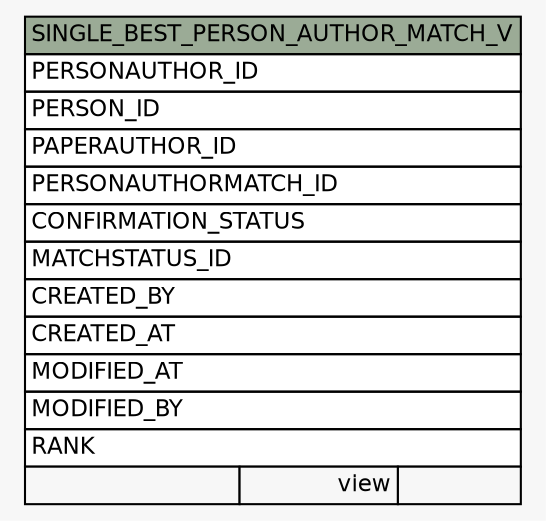 // dot 2.38.0 on Windows 10 10.0
// SchemaSpy rev Unknown
digraph "SINGLE_BEST_PERSON_AUTHOR_MATCH_V" {
  graph [
    rankdir="RL"
    bgcolor="#f7f7f7"
    nodesep="0.18"
    ranksep="0.46"
    fontname="Helvetica"
    fontsize="11"
  ];
  node [
    fontname="Helvetica"
    fontsize="11"
    shape="plaintext"
  ];
  edge [
    arrowsize="0.8"
  ];
  "SINGLE_BEST_PERSON_AUTHOR_MATCH_V" [
    label=<
    <TABLE BORDER="0" CELLBORDER="1" CELLSPACING="0" BGCOLOR="#ffffff">
      <TR><TD COLSPAN="3" BGCOLOR="#9bab96" ALIGN="CENTER">SINGLE_BEST_PERSON_AUTHOR_MATCH_V</TD></TR>
      <TR><TD PORT="PERSONAUTHOR_ID" COLSPAN="3" ALIGN="LEFT">PERSONAUTHOR_ID</TD></TR>
      <TR><TD PORT="PERSON_ID" COLSPAN="3" ALIGN="LEFT">PERSON_ID</TD></TR>
      <TR><TD PORT="PAPERAUTHOR_ID" COLSPAN="3" ALIGN="LEFT">PAPERAUTHOR_ID</TD></TR>
      <TR><TD PORT="PERSONAUTHORMATCH_ID" COLSPAN="3" ALIGN="LEFT">PERSONAUTHORMATCH_ID</TD></TR>
      <TR><TD PORT="CONFIRMATION_STATUS" COLSPAN="3" ALIGN="LEFT">CONFIRMATION_STATUS</TD></TR>
      <TR><TD PORT="MATCHSTATUS_ID" COLSPAN="3" ALIGN="LEFT">MATCHSTATUS_ID</TD></TR>
      <TR><TD PORT="CREATED_BY" COLSPAN="3" ALIGN="LEFT">CREATED_BY</TD></TR>
      <TR><TD PORT="CREATED_AT" COLSPAN="3" ALIGN="LEFT">CREATED_AT</TD></TR>
      <TR><TD PORT="MODIFIED_AT" COLSPAN="3" ALIGN="LEFT">MODIFIED_AT</TD></TR>
      <TR><TD PORT="MODIFIED_BY" COLSPAN="3" ALIGN="LEFT">MODIFIED_BY</TD></TR>
      <TR><TD PORT="RANK" COLSPAN="3" ALIGN="LEFT">RANK</TD></TR>
      <TR><TD ALIGN="LEFT" BGCOLOR="#f7f7f7">  </TD><TD ALIGN="RIGHT" BGCOLOR="#f7f7f7">view</TD><TD ALIGN="RIGHT" BGCOLOR="#f7f7f7">  </TD></TR>
    </TABLE>>
    URL="tables/SINGLE_BEST_PERSON_AUTHOR_MATCH_V.html"
    tooltip="SINGLE_BEST_PERSON_AUTHOR_MATCH_V"
  ];
}
